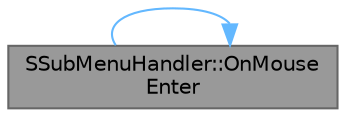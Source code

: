 digraph "SSubMenuHandler::OnMouseEnter"
{
 // INTERACTIVE_SVG=YES
 // LATEX_PDF_SIZE
  bgcolor="transparent";
  edge [fontname=Helvetica,fontsize=10,labelfontname=Helvetica,labelfontsize=10];
  node [fontname=Helvetica,fontsize=10,shape=box,height=0.2,width=0.4];
  rankdir="LR";
  Node1 [id="Node000001",label="SSubMenuHandler::OnMouse\lEnter",height=0.2,width=0.4,color="gray40", fillcolor="grey60", style="filled", fontcolor="black",tooltip="The system will use this event to notify a widget that the cursor has entered it."];
  Node1 -> Node1 [id="edge1_Node000001_Node000001",color="steelblue1",style="solid",tooltip=" "];
}
